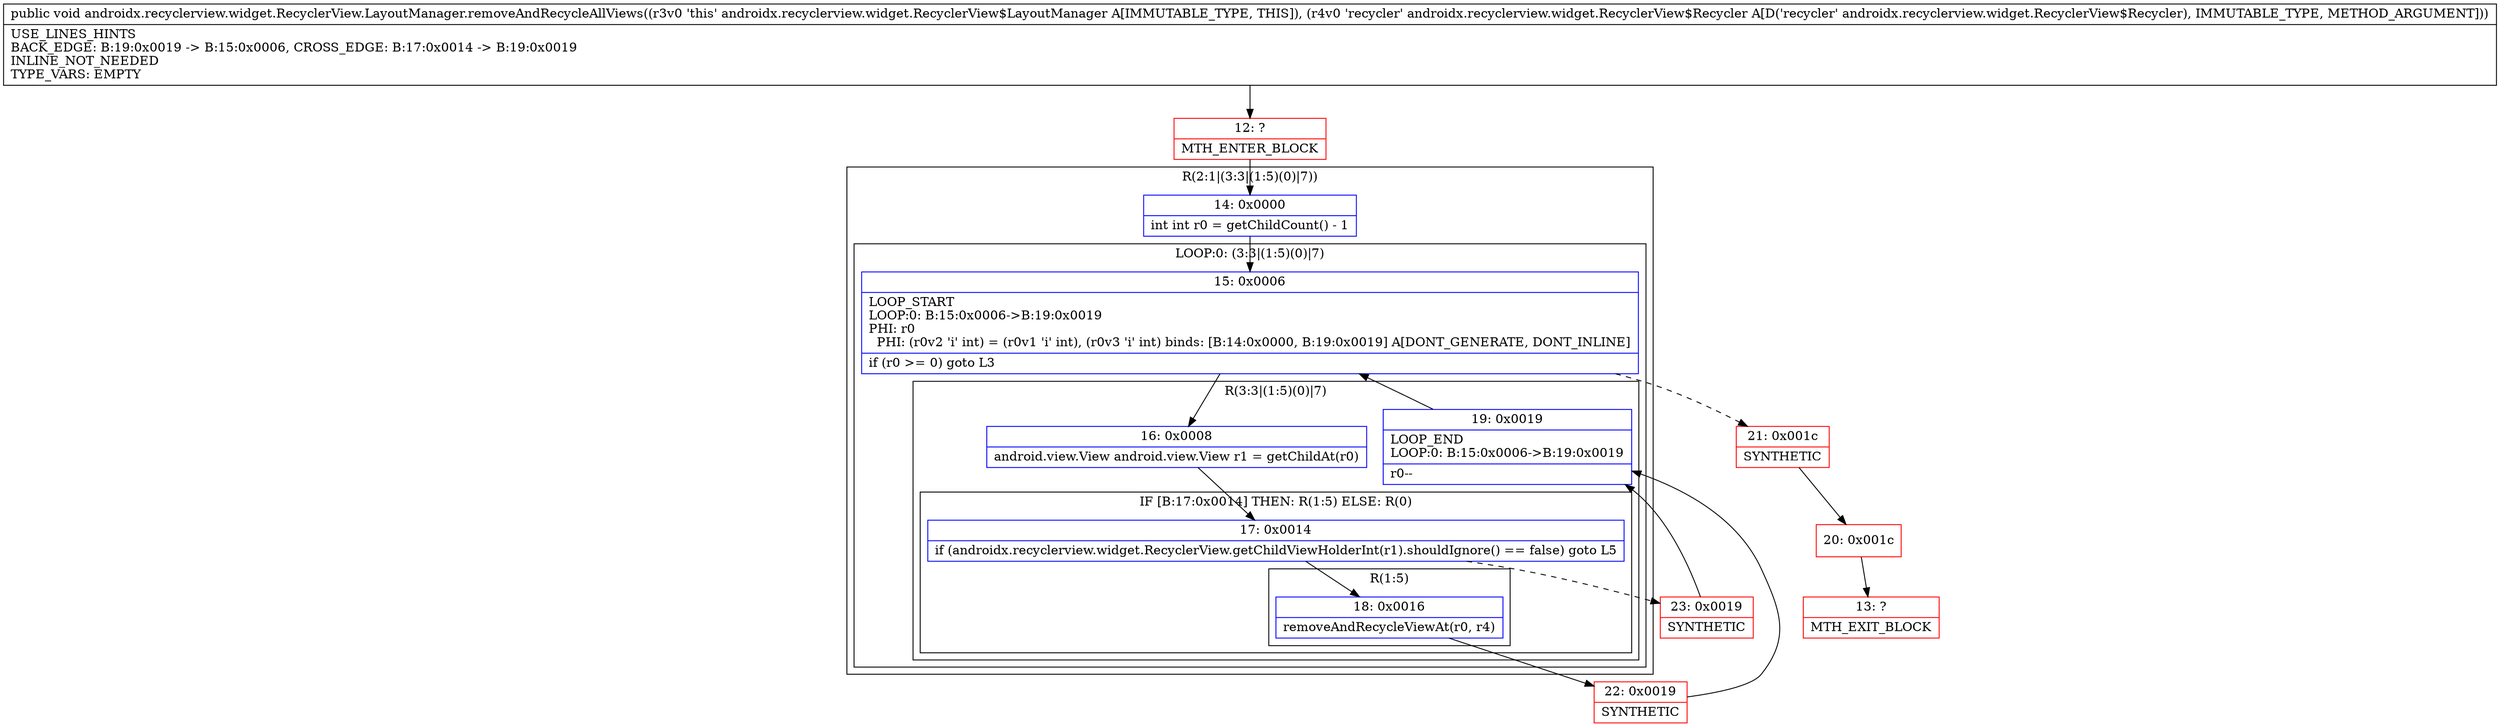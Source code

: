 digraph "CFG forandroidx.recyclerview.widget.RecyclerView.LayoutManager.removeAndRecycleAllViews(Landroidx\/recyclerview\/widget\/RecyclerView$Recycler;)V" {
subgraph cluster_Region_1257084863 {
label = "R(2:1|(3:3|(1:5)(0)|7))";
node [shape=record,color=blue];
Node_14 [shape=record,label="{14\:\ 0x0000|int int r0 = getChildCount() \- 1\l}"];
subgraph cluster_LoopRegion_574900411 {
label = "LOOP:0: (3:3|(1:5)(0)|7)";
node [shape=record,color=blue];
Node_15 [shape=record,label="{15\:\ 0x0006|LOOP_START\lLOOP:0: B:15:0x0006\-\>B:19:0x0019\lPHI: r0 \l  PHI: (r0v2 'i' int) = (r0v1 'i' int), (r0v3 'i' int) binds: [B:14:0x0000, B:19:0x0019] A[DONT_GENERATE, DONT_INLINE]\l|if (r0 \>= 0) goto L3\l}"];
subgraph cluster_Region_787826472 {
label = "R(3:3|(1:5)(0)|7)";
node [shape=record,color=blue];
Node_16 [shape=record,label="{16\:\ 0x0008|android.view.View android.view.View r1 = getChildAt(r0)\l}"];
subgraph cluster_IfRegion_928485604 {
label = "IF [B:17:0x0014] THEN: R(1:5) ELSE: R(0)";
node [shape=record,color=blue];
Node_17 [shape=record,label="{17\:\ 0x0014|if (androidx.recyclerview.widget.RecyclerView.getChildViewHolderInt(r1).shouldIgnore() == false) goto L5\l}"];
subgraph cluster_Region_287423760 {
label = "R(1:5)";
node [shape=record,color=blue];
Node_18 [shape=record,label="{18\:\ 0x0016|removeAndRecycleViewAt(r0, r4)\l}"];
}
subgraph cluster_Region_880016102 {
label = "R(0)";
node [shape=record,color=blue];
}
}
Node_19 [shape=record,label="{19\:\ 0x0019|LOOP_END\lLOOP:0: B:15:0x0006\-\>B:19:0x0019\l|r0\-\-\l}"];
}
}
}
Node_12 [shape=record,color=red,label="{12\:\ ?|MTH_ENTER_BLOCK\l}"];
Node_22 [shape=record,color=red,label="{22\:\ 0x0019|SYNTHETIC\l}"];
Node_23 [shape=record,color=red,label="{23\:\ 0x0019|SYNTHETIC\l}"];
Node_21 [shape=record,color=red,label="{21\:\ 0x001c|SYNTHETIC\l}"];
Node_20 [shape=record,color=red,label="{20\:\ 0x001c}"];
Node_13 [shape=record,color=red,label="{13\:\ ?|MTH_EXIT_BLOCK\l}"];
MethodNode[shape=record,label="{public void androidx.recyclerview.widget.RecyclerView.LayoutManager.removeAndRecycleAllViews((r3v0 'this' androidx.recyclerview.widget.RecyclerView$LayoutManager A[IMMUTABLE_TYPE, THIS]), (r4v0 'recycler' androidx.recyclerview.widget.RecyclerView$Recycler A[D('recycler' androidx.recyclerview.widget.RecyclerView$Recycler), IMMUTABLE_TYPE, METHOD_ARGUMENT]))  | USE_LINES_HINTS\lBACK_EDGE: B:19:0x0019 \-\> B:15:0x0006, CROSS_EDGE: B:17:0x0014 \-\> B:19:0x0019\lINLINE_NOT_NEEDED\lTYPE_VARS: EMPTY\l}"];
MethodNode -> Node_12;Node_14 -> Node_15;
Node_15 -> Node_16;
Node_15 -> Node_21[style=dashed];
Node_16 -> Node_17;
Node_17 -> Node_18;
Node_17 -> Node_23[style=dashed];
Node_18 -> Node_22;
Node_19 -> Node_15;
Node_12 -> Node_14;
Node_22 -> Node_19;
Node_23 -> Node_19;
Node_21 -> Node_20;
Node_20 -> Node_13;
}

